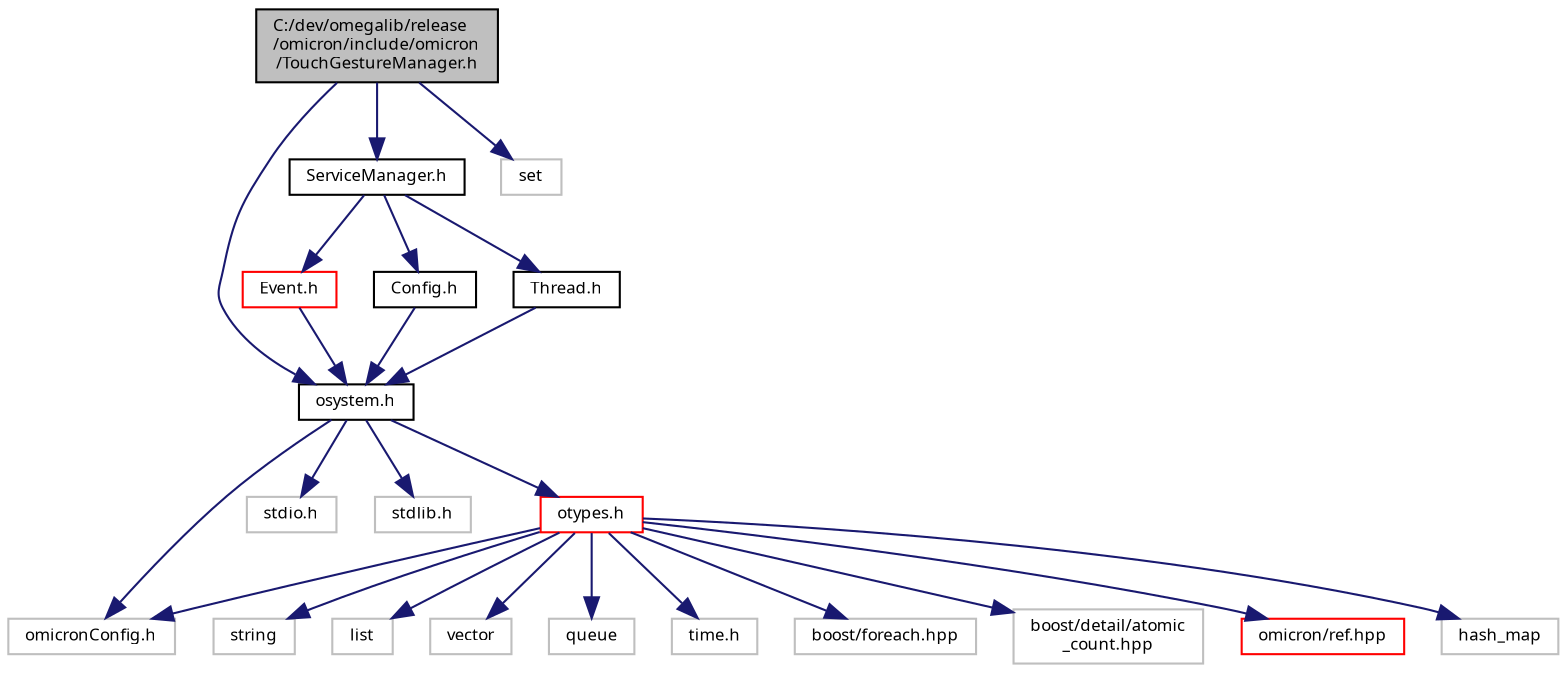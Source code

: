 digraph "C:/dev/omegalib/release/omicron/include/omicron/TouchGestureManager.h"
{
  bgcolor="transparent";
  edge [fontname="FreeSans.ttf",fontsize="8",labelfontname="FreeSans.ttf",labelfontsize="8"];
  node [fontname="FreeSans.ttf",fontsize="8",shape=record];
  Node1 [label="C:/dev/omegalib/release\l/omicron/include/omicron\l/TouchGestureManager.h",height=0.2,width=0.4,color="black", fillcolor="grey75", style="filled", fontcolor="black"];
  Node1 -> Node2 [color="midnightblue",fontsize="8",style="solid",fontname="FreeSans.ttf"];
  Node2 [label="osystem.h",height=0.2,width=0.4,color="black",URL="$omicron_2include_2omicron_2osystem_8h.html"];
  Node2 -> Node3 [color="midnightblue",fontsize="8",style="solid",fontname="FreeSans.ttf"];
  Node3 [label="omicronConfig.h",height=0.2,width=0.4,color="grey75"];
  Node2 -> Node4 [color="midnightblue",fontsize="8",style="solid",fontname="FreeSans.ttf"];
  Node4 [label="stdio.h",height=0.2,width=0.4,color="grey75"];
  Node2 -> Node5 [color="midnightblue",fontsize="8",style="solid",fontname="FreeSans.ttf"];
  Node5 [label="stdlib.h",height=0.2,width=0.4,color="grey75"];
  Node2 -> Node6 [color="midnightblue",fontsize="8",style="solid",fontname="FreeSans.ttf"];
  Node6 [label="otypes.h",height=0.2,width=0.4,color="red",URL="$omicron_2include_2omicron_2otypes_8h.html"];
  Node6 -> Node3 [color="midnightblue",fontsize="8",style="solid",fontname="FreeSans.ttf"];
  Node6 -> Node7 [color="midnightblue",fontsize="8",style="solid",fontname="FreeSans.ttf"];
  Node7 [label="string",height=0.2,width=0.4,color="grey75"];
  Node6 -> Node8 [color="midnightblue",fontsize="8",style="solid",fontname="FreeSans.ttf"];
  Node8 [label="list",height=0.2,width=0.4,color="grey75"];
  Node6 -> Node9 [color="midnightblue",fontsize="8",style="solid",fontname="FreeSans.ttf"];
  Node9 [label="vector",height=0.2,width=0.4,color="grey75"];
  Node6 -> Node10 [color="midnightblue",fontsize="8",style="solid",fontname="FreeSans.ttf"];
  Node10 [label="queue",height=0.2,width=0.4,color="grey75"];
  Node6 -> Node11 [color="midnightblue",fontsize="8",style="solid",fontname="FreeSans.ttf"];
  Node11 [label="time.h",height=0.2,width=0.4,color="grey75"];
  Node6 -> Node12 [color="midnightblue",fontsize="8",style="solid",fontname="FreeSans.ttf"];
  Node12 [label="boost/foreach.hpp",height=0.2,width=0.4,color="grey75"];
  Node6 -> Node13 [color="midnightblue",fontsize="8",style="solid",fontname="FreeSans.ttf"];
  Node13 [label="boost/detail/atomic\l_count.hpp",height=0.2,width=0.4,color="grey75"];
  Node6 -> Node14 [color="midnightblue",fontsize="8",style="solid",fontname="FreeSans.ttf"];
  Node14 [label="omicron/ref.hpp",height=0.2,width=0.4,color="red",URL="$ref_8hpp.html"];
  Node6 -> Node15 [color="midnightblue",fontsize="8",style="solid",fontname="FreeSans.ttf"];
  Node15 [label="hash_map",height=0.2,width=0.4,color="grey75"];
  Node1 -> Node16 [color="midnightblue",fontsize="8",style="solid",fontname="FreeSans.ttf"];
  Node16 [label="ServiceManager.h",height=0.2,width=0.4,color="black",URL="$_service_manager_8h.html"];
  Node16 -> Node17 [color="midnightblue",fontsize="8",style="solid",fontname="FreeSans.ttf"];
  Node17 [label="Event.h",height=0.2,width=0.4,color="red",URL="$_event_8h.html"];
  Node17 -> Node2 [color="midnightblue",fontsize="8",style="solid",fontname="FreeSans.ttf"];
  Node16 -> Node18 [color="midnightblue",fontsize="8",style="solid",fontname="FreeSans.ttf"];
  Node18 [label="Config.h",height=0.2,width=0.4,color="black",URL="$_config_8h.html"];
  Node18 -> Node2 [color="midnightblue",fontsize="8",style="solid",fontname="FreeSans.ttf"];
  Node16 -> Node19 [color="midnightblue",fontsize="8",style="solid",fontname="FreeSans.ttf"];
  Node19 [label="Thread.h",height=0.2,width=0.4,color="black",URL="$_thread_8h.html"];
  Node19 -> Node2 [color="midnightblue",fontsize="8",style="solid",fontname="FreeSans.ttf"];
  Node1 -> Node20 [color="midnightblue",fontsize="8",style="solid",fontname="FreeSans.ttf"];
  Node20 [label="set",height=0.2,width=0.4,color="grey75"];
}
